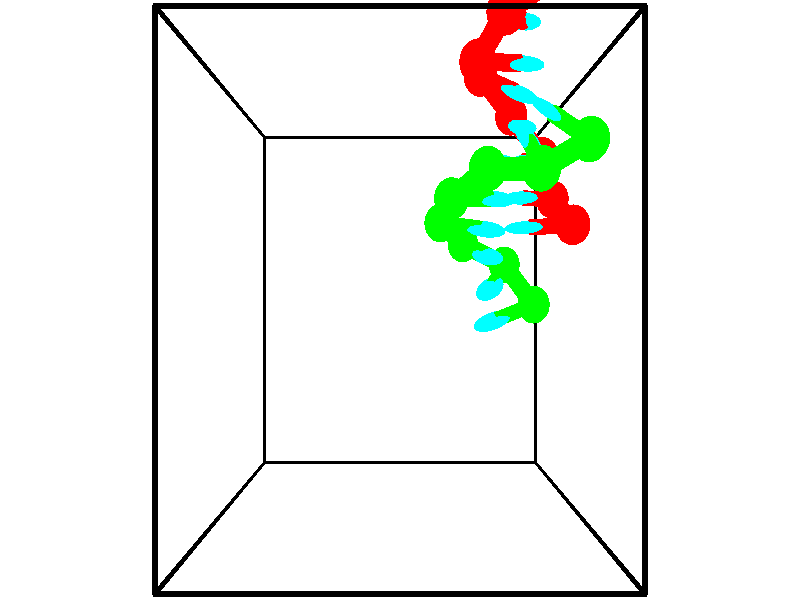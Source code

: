 // switches for output
#declare DRAW_BASES = 1; // possible values are 0, 1; only relevant for DNA ribbons
#declare DRAW_BASES_TYPE = 3; // possible values are 1, 2, 3; only relevant for DNA ribbons
#declare DRAW_FOG = 0; // set to 1 to enable fog

#include "colors.inc"

#include "transforms.inc"
background { rgb <1, 1, 1>}

#default {
   normal{
       ripples 0.25
       frequency 0.20
       turbulence 0.2
       lambda 5
   }
	finish {
		phong 0.1
		phong_size 40.
	}
}

// original window dimensions: 1024x640


// camera settings

camera {
	sky <-0, 1, 0>
	up <-0, 1, 0>
	right 1.6 * <1, 0, 0>
	location <2.5, 2.5, 11.1562>
	look_at <2.5, 2.5, 2.5>
	direction <0, 0, -8.6562>
	angle 67.0682
}


# declare cpy_camera_pos = <2.5, 2.5, 11.1562>;
# if (DRAW_FOG = 1)
fog {
	fog_type 2
	up vnormalize(cpy_camera_pos)
	color rgbt<1,1,1,0.3>
	distance 1e-5
	fog_alt 3e-3
	fog_offset 4
}
# end


// LIGHTS

# declare lum = 6;
global_settings {
	ambient_light rgb lum * <0.05, 0.05, 0.05>
	max_trace_level 15
}# declare cpy_direct_light_amount = 0.25;
light_source
{	1000 * <-1, -1, 1>,
	rgb lum * cpy_direct_light_amount
	parallel
}

light_source
{	1000 * <1, 1, -1>,
	rgb lum * cpy_direct_light_amount
	parallel
}

// strand 0

// nucleotide -1

// particle -1
sphere {
	<4.529098, 5.970917, 3.531316> 0.250000
	pigment { color rgbt <1,0,0,0> }
	no_shadow
}
cylinder {
	<4.373035, 6.062931, 3.174696>,  <4.279398, 6.118139, 2.960724>, 0.100000
	pigment { color rgbt <1,0,0,0> }
	no_shadow
}
cylinder {
	<4.373035, 6.062931, 3.174696>,  <4.529098, 5.970917, 3.531316>, 0.100000
	pigment { color rgbt <1,0,0,0> }
	no_shadow
}

// particle -1
sphere {
	<4.373035, 6.062931, 3.174696> 0.100000
	pigment { color rgbt <1,0,0,0> }
	no_shadow
}
sphere {
	0, 1
	scale<0.080000,0.200000,0.300000>
	matrix <-0.005329, -0.968837, -0.247643,
		-0.920734, -0.091868, 0.379222,
		-0.390155, 0.230035, -0.891551,
		4.255989, 6.131941, 2.907231>
	pigment { color rgbt <0,1,1,0> }
	no_shadow
}
cylinder {
	<3.863931, 5.599683, 3.396153>,  <4.529098, 5.970917, 3.531316>, 0.130000
	pigment { color rgbt <1,0,0,0> }
	no_shadow
}

// nucleotide -1

// particle -1
sphere {
	<3.863931, 5.599683, 3.396153> 0.250000
	pigment { color rgbt <1,0,0,0> }
	no_shadow
}
cylinder {
	<4.073170, 5.659996, 3.060621>,  <4.198713, 5.696184, 2.859302>, 0.100000
	pigment { color rgbt <1,0,0,0> }
	no_shadow
}
cylinder {
	<4.073170, 5.659996, 3.060621>,  <3.863931, 5.599683, 3.396153>, 0.100000
	pigment { color rgbt <1,0,0,0> }
	no_shadow
}

// particle -1
sphere {
	<4.073170, 5.659996, 3.060621> 0.100000
	pigment { color rgbt <1,0,0,0> }
	no_shadow
}
sphere {
	0, 1
	scale<0.080000,0.200000,0.300000>
	matrix <0.010256, -0.985268, -0.170709,
		-0.852212, 0.080694, -0.516937,
		0.523097, 0.150782, -0.838829,
		4.230099, 5.705231, 2.808973>
	pigment { color rgbt <0,1,1,0> }
	no_shadow
}
cylinder {
	<3.573746, 5.255318, 2.791116>,  <3.863931, 5.599683, 3.396153>, 0.130000
	pigment { color rgbt <1,0,0,0> }
	no_shadow
}

// nucleotide -1

// particle -1
sphere {
	<3.573746, 5.255318, 2.791116> 0.250000
	pigment { color rgbt <1,0,0,0> }
	no_shadow
}
cylinder {
	<3.962492, 5.272392, 2.698462>,  <4.195740, 5.282637, 2.642869>, 0.100000
	pigment { color rgbt <1,0,0,0> }
	no_shadow
}
cylinder {
	<3.962492, 5.272392, 2.698462>,  <3.573746, 5.255318, 2.791116>, 0.100000
	pigment { color rgbt <1,0,0,0> }
	no_shadow
}

// particle -1
sphere {
	<3.962492, 5.272392, 2.698462> 0.100000
	pigment { color rgbt <1,0,0,0> }
	no_shadow
}
sphere {
	0, 1
	scale<0.080000,0.200000,0.300000>
	matrix <-0.085575, -0.852247, -0.516092,
		-0.219440, 0.521394, -0.824617,
		0.971866, 0.042685, -0.231636,
		4.254052, 5.285198, 2.628971>
	pigment { color rgbt <0,1,1,0> }
	no_shadow
}
cylinder {
	<3.706622, 5.295705, 2.119915>,  <3.573746, 5.255318, 2.791116>, 0.130000
	pigment { color rgbt <1,0,0,0> }
	no_shadow
}

// nucleotide -1

// particle -1
sphere {
	<3.706622, 5.295705, 2.119915> 0.250000
	pigment { color rgbt <1,0,0,0> }
	no_shadow
}
cylinder {
	<3.997524, 5.112869, 2.324724>,  <4.172066, 5.003168, 2.447610>, 0.100000
	pigment { color rgbt <1,0,0,0> }
	no_shadow
}
cylinder {
	<3.997524, 5.112869, 2.324724>,  <3.706622, 5.295705, 2.119915>, 0.100000
	pigment { color rgbt <1,0,0,0> }
	no_shadow
}

// particle -1
sphere {
	<3.997524, 5.112869, 2.324724> 0.100000
	pigment { color rgbt <1,0,0,0> }
	no_shadow
}
sphere {
	0, 1
	scale<0.080000,0.200000,0.300000>
	matrix <-0.193662, -0.852335, -0.485820,
		0.658479, 0.254156, -0.708386,
		0.727256, -0.457089, 0.512024,
		4.215701, 4.975742, 2.478331>
	pigment { color rgbt <0,1,1,0> }
	no_shadow
}
cylinder {
	<4.265347, 4.931750, 1.571465>,  <3.706622, 5.295705, 2.119915>, 0.130000
	pigment { color rgbt <1,0,0,0> }
	no_shadow
}

// nucleotide -1

// particle -1
sphere {
	<4.265347, 4.931750, 1.571465> 0.250000
	pigment { color rgbt <1,0,0,0> }
	no_shadow
}
cylinder {
	<4.291733, 4.764160, 1.933704>,  <4.307564, 4.663606, 2.151048>, 0.100000
	pigment { color rgbt <1,0,0,0> }
	no_shadow
}
cylinder {
	<4.291733, 4.764160, 1.933704>,  <4.265347, 4.931750, 1.571465>, 0.100000
	pigment { color rgbt <1,0,0,0> }
	no_shadow
}

// particle -1
sphere {
	<4.291733, 4.764160, 1.933704> 0.100000
	pigment { color rgbt <1,0,0,0> }
	no_shadow
}
sphere {
	0, 1
	scale<0.080000,0.200000,0.300000>
	matrix <0.004122, -0.907453, -0.420134,
		0.997814, 0.031447, -0.058133,
		0.065965, -0.418976, 0.905598,
		4.311522, 4.638467, 2.205384>
	pigment { color rgbt <0,1,1,0> }
	no_shadow
}
cylinder {
	<4.768487, 4.413491, 1.510997>,  <4.265347, 4.931750, 1.571465>, 0.130000
	pigment { color rgbt <1,0,0,0> }
	no_shadow
}

// nucleotide -1

// particle -1
sphere {
	<4.768487, 4.413491, 1.510997> 0.250000
	pigment { color rgbt <1,0,0,0> }
	no_shadow
}
cylinder {
	<4.526224, 4.314789, 1.813597>,  <4.380866, 4.255568, 1.995156>, 0.100000
	pigment { color rgbt <1,0,0,0> }
	no_shadow
}
cylinder {
	<4.526224, 4.314789, 1.813597>,  <4.768487, 4.413491, 1.510997>, 0.100000
	pigment { color rgbt <1,0,0,0> }
	no_shadow
}

// particle -1
sphere {
	<4.526224, 4.314789, 1.813597> 0.100000
	pigment { color rgbt <1,0,0,0> }
	no_shadow
}
sphere {
	0, 1
	scale<0.080000,0.200000,0.300000>
	matrix <0.094469, -0.966277, -0.239549,
		0.790098, -0.073619, 0.608544,
		-0.605658, -0.246756, 0.756499,
		4.344527, 4.240762, 2.040546>
	pigment { color rgbt <0,1,1,0> }
	no_shadow
}
cylinder {
	<4.923487, 3.832571, 1.553040>,  <4.768487, 4.413491, 1.510997>, 0.130000
	pigment { color rgbt <1,0,0,0> }
	no_shadow
}

// nucleotide -1

// particle -1
sphere {
	<4.923487, 3.832571, 1.553040> 0.250000
	pigment { color rgbt <1,0,0,0> }
	no_shadow
}
cylinder {
	<4.592203, 3.812115, 1.776272>,  <4.393433, 3.799841, 1.910211>, 0.100000
	pigment { color rgbt <1,0,0,0> }
	no_shadow
}
cylinder {
	<4.592203, 3.812115, 1.776272>,  <4.923487, 3.832571, 1.553040>, 0.100000
	pigment { color rgbt <1,0,0,0> }
	no_shadow
}

// particle -1
sphere {
	<4.592203, 3.812115, 1.776272> 0.100000
	pigment { color rgbt <1,0,0,0> }
	no_shadow
}
sphere {
	0, 1
	scale<0.080000,0.200000,0.300000>
	matrix <0.040686, -0.998687, -0.031137,
		0.558939, -0.003082, 0.829203,
		-0.828210, -0.051141, 0.558079,
		4.343740, 3.796772, 1.943696>
	pigment { color rgbt <0,1,1,0> }
	no_shadow
}
cylinder {
	<5.064379, 3.429090, 2.198134>,  <4.923487, 3.832571, 1.553040>, 0.130000
	pigment { color rgbt <1,0,0,0> }
	no_shadow
}

// nucleotide -1

// particle -1
sphere {
	<5.064379, 3.429090, 2.198134> 0.250000
	pigment { color rgbt <1,0,0,0> }
	no_shadow
}
cylinder {
	<4.670860, 3.416653, 2.127504>,  <4.434749, 3.409190, 2.085126>, 0.100000
	pigment { color rgbt <1,0,0,0> }
	no_shadow
}
cylinder {
	<4.670860, 3.416653, 2.127504>,  <5.064379, 3.429090, 2.198134>, 0.100000
	pigment { color rgbt <1,0,0,0> }
	no_shadow
}

// particle -1
sphere {
	<4.670860, 3.416653, 2.127504> 0.100000
	pigment { color rgbt <1,0,0,0> }
	no_shadow
}
sphere {
	0, 1
	scale<0.080000,0.200000,0.300000>
	matrix <0.050470, -0.993049, -0.106329,
		-0.172041, -0.113518, 0.978527,
		-0.983796, -0.031094, -0.176575,
		4.375721, 3.407325, 2.074532>
	pigment { color rgbt <0,1,1,0> }
	no_shadow
}
// strand 1

// nucleotide -1

// particle -1
sphere {
	<4.621456, 2.438663, 1.561014> 0.250000
	pigment { color rgbt <0,1,0,0> }
	no_shadow
}
cylinder {
	<4.242252, 2.314339, 1.588363>,  <4.014730, 2.239744, 1.604772>, 0.100000
	pigment { color rgbt <0,1,0,0> }
	no_shadow
}
cylinder {
	<4.242252, 2.314339, 1.588363>,  <4.621456, 2.438663, 1.561014>, 0.100000
	pigment { color rgbt <0,1,0,0> }
	no_shadow
}

// particle -1
sphere {
	<4.242252, 2.314339, 1.588363> 0.100000
	pigment { color rgbt <0,1,0,0> }
	no_shadow
}
sphere {
	0, 1
	scale<0.080000,0.200000,0.300000>
	matrix <-0.258134, 0.876653, 0.406013,
		-0.186131, 0.367255, -0.911306,
		-0.948009, -0.310811, 0.068371,
		3.957850, 2.221095, 1.608874>
	pigment { color rgbt <0,1,1,0> }
	no_shadow
}
cylinder {
	<4.226123, 2.987598, 1.160137>,  <4.621456, 2.438663, 1.561014>, 0.130000
	pigment { color rgbt <0,1,0,0> }
	no_shadow
}

// nucleotide -1

// particle -1
sphere {
	<4.226123, 2.987598, 1.160137> 0.250000
	pigment { color rgbt <0,1,0,0> }
	no_shadow
}
cylinder {
	<4.045792, 2.794060, 1.460176>,  <3.937593, 2.677937, 1.640200>, 0.100000
	pigment { color rgbt <0,1,0,0> }
	no_shadow
}
cylinder {
	<4.045792, 2.794060, 1.460176>,  <4.226123, 2.987598, 1.160137>, 0.100000
	pigment { color rgbt <0,1,0,0> }
	no_shadow
}

// particle -1
sphere {
	<4.045792, 2.794060, 1.460176> 0.100000
	pigment { color rgbt <0,1,0,0> }
	no_shadow
}
sphere {
	0, 1
	scale<0.080000,0.200000,0.300000>
	matrix <-0.215979, 0.874501, 0.434282,
		-0.866088, 0.033781, -0.498749,
		-0.450828, -0.483845, 0.750099,
		3.910543, 2.648906, 1.685206>
	pigment { color rgbt <0,1,1,0> }
	no_shadow
}
cylinder {
	<3.536507, 3.268695, 1.198559>,  <4.226123, 2.987598, 1.160137>, 0.130000
	pigment { color rgbt <0,1,0,0> }
	no_shadow
}

// nucleotide -1

// particle -1
sphere {
	<3.536507, 3.268695, 1.198559> 0.250000
	pigment { color rgbt <0,1,0,0> }
	no_shadow
}
cylinder {
	<3.720165, 3.151398, 1.533986>,  <3.830360, 3.081020, 1.735242>, 0.100000
	pigment { color rgbt <0,1,0,0> }
	no_shadow
}
cylinder {
	<3.720165, 3.151398, 1.533986>,  <3.536507, 3.268695, 1.198559>, 0.100000
	pigment { color rgbt <0,1,0,0> }
	no_shadow
}

// particle -1
sphere {
	<3.720165, 3.151398, 1.533986> 0.100000
	pigment { color rgbt <0,1,0,0> }
	no_shadow
}
sphere {
	0, 1
	scale<0.080000,0.200000,0.300000>
	matrix <-0.073754, 0.928106, 0.364937,
		-0.885294, -0.229407, 0.404508,
		0.459145, -0.293242, 0.838567,
		3.857909, 3.063425, 1.785556>
	pigment { color rgbt <0,1,1,0> }
	no_shadow
}
cylinder {
	<3.128437, 3.493337, 1.811410>,  <3.536507, 3.268695, 1.198559>, 0.130000
	pigment { color rgbt <0,1,0,0> }
	no_shadow
}

// nucleotide -1

// particle -1
sphere {
	<3.128437, 3.493337, 1.811410> 0.250000
	pigment { color rgbt <0,1,0,0> }
	no_shadow
}
cylinder {
	<3.510265, 3.437103, 1.916506>,  <3.739362, 3.403363, 1.979563>, 0.100000
	pigment { color rgbt <0,1,0,0> }
	no_shadow
}
cylinder {
	<3.510265, 3.437103, 1.916506>,  <3.128437, 3.493337, 1.811410>, 0.100000
	pigment { color rgbt <0,1,0,0> }
	no_shadow
}

// particle -1
sphere {
	<3.510265, 3.437103, 1.916506> 0.100000
	pigment { color rgbt <0,1,0,0> }
	no_shadow
}
sphere {
	0, 1
	scale<0.080000,0.200000,0.300000>
	matrix <0.012425, 0.899728, 0.436275,
		-0.297727, -0.413190, 0.860600,
		0.954570, -0.140584, 0.262739,
		3.796636, 3.394928, 1.995328>
	pigment { color rgbt <0,1,1,0> }
	no_shadow
}
cylinder {
	<3.239168, 3.712508, 2.502331>,  <3.128437, 3.493337, 1.811410>, 0.130000
	pigment { color rgbt <0,1,0,0> }
	no_shadow
}

// nucleotide -1

// particle -1
sphere {
	<3.239168, 3.712508, 2.502331> 0.250000
	pigment { color rgbt <0,1,0,0> }
	no_shadow
}
cylinder {
	<3.618229, 3.727058, 2.375441>,  <3.845665, 3.735789, 2.299306>, 0.100000
	pigment { color rgbt <0,1,0,0> }
	no_shadow
}
cylinder {
	<3.618229, 3.727058, 2.375441>,  <3.239168, 3.712508, 2.502331>, 0.100000
	pigment { color rgbt <0,1,0,0> }
	no_shadow
}

// particle -1
sphere {
	<3.618229, 3.727058, 2.375441> 0.100000
	pigment { color rgbt <0,1,0,0> }
	no_shadow
}
sphere {
	0, 1
	scale<0.080000,0.200000,0.300000>
	matrix <0.105189, 0.902468, 0.417717,
		0.301482, -0.429219, 0.851399,
		0.947652, 0.036376, -0.317227,
		3.902524, 3.737971, 2.280272>
	pigment { color rgbt <0,1,1,0> }
	no_shadow
}
cylinder {
	<3.662570, 3.952228, 3.139066>,  <3.239168, 3.712508, 2.502331>, 0.130000
	pigment { color rgbt <0,1,0,0> }
	no_shadow
}

// nucleotide -1

// particle -1
sphere {
	<3.662570, 3.952228, 3.139066> 0.250000
	pigment { color rgbt <0,1,0,0> }
	no_shadow
}
cylinder {
	<3.878151, 4.038132, 2.813266>,  <4.007499, 4.089674, 2.617786>, 0.100000
	pigment { color rgbt <0,1,0,0> }
	no_shadow
}
cylinder {
	<3.878151, 4.038132, 2.813266>,  <3.662570, 3.952228, 3.139066>, 0.100000
	pigment { color rgbt <0,1,0,0> }
	no_shadow
}

// particle -1
sphere {
	<3.878151, 4.038132, 2.813266> 0.100000
	pigment { color rgbt <0,1,0,0> }
	no_shadow
}
sphere {
	0, 1
	scale<0.080000,0.200000,0.300000>
	matrix <0.367159, 0.810367, 0.456617,
		0.758107, -0.545145, 0.357898,
		0.538951, 0.214759, -0.814500,
		4.039836, 4.102559, 2.568916>
	pigment { color rgbt <0,1,1,0> }
	no_shadow
}
cylinder {
	<4.352346, 3.934020, 3.263078>,  <3.662570, 3.952228, 3.139066>, 0.130000
	pigment { color rgbt <0,1,0,0> }
	no_shadow
}

// nucleotide -1

// particle -1
sphere {
	<4.352346, 3.934020, 3.263078> 0.250000
	pigment { color rgbt <0,1,0,0> }
	no_shadow
}
cylinder {
	<4.319267, 4.181671, 2.950708>,  <4.299420, 4.330262, 2.763287>, 0.100000
	pigment { color rgbt <0,1,0,0> }
	no_shadow
}
cylinder {
	<4.319267, 4.181671, 2.950708>,  <4.352346, 3.934020, 3.263078>, 0.100000
	pigment { color rgbt <0,1,0,0> }
	no_shadow
}

// particle -1
sphere {
	<4.319267, 4.181671, 2.950708> 0.100000
	pigment { color rgbt <0,1,0,0> }
	no_shadow
}
sphere {
	0, 1
	scale<0.080000,0.200000,0.300000>
	matrix <0.468638, 0.715720, 0.517807,
		0.879511, -0.323149, -0.349335,
		-0.082697, 0.619128, -0.780923,
		4.294458, 4.367410, 2.716431>
	pigment { color rgbt <0,1,1,0> }
	no_shadow
}
cylinder {
	<5.010065, 4.268638, 3.187365>,  <4.352346, 3.934020, 3.263078>, 0.130000
	pigment { color rgbt <0,1,0,0> }
	no_shadow
}

// nucleotide -1

// particle -1
sphere {
	<5.010065, 4.268638, 3.187365> 0.250000
	pigment { color rgbt <0,1,0,0> }
	no_shadow
}
cylinder {
	<4.745296, 4.500298, 2.997018>,  <4.586436, 4.639293, 2.882810>, 0.100000
	pigment { color rgbt <0,1,0,0> }
	no_shadow
}
cylinder {
	<4.745296, 4.500298, 2.997018>,  <5.010065, 4.268638, 3.187365>, 0.100000
	pigment { color rgbt <0,1,0,0> }
	no_shadow
}

// particle -1
sphere {
	<4.745296, 4.500298, 2.997018> 0.100000
	pigment { color rgbt <0,1,0,0> }
	no_shadow
}
sphere {
	0, 1
	scale<0.080000,0.200000,0.300000>
	matrix <0.437606, 0.814002, 0.381971,
		0.608574, 0.044593, -0.792243,
		-0.661920, 0.579148, -0.475867,
		4.546721, 4.674042, 2.854258>
	pigment { color rgbt <0,1,1,0> }
	no_shadow
}
// box output
cylinder {
	<0.000000, 0.000000, 0.000000>,  <5.000000, 0.000000, 0.000000>, 0.025000
	pigment { color rgbt <0,0,0,0> }
	no_shadow
}
cylinder {
	<0.000000, 0.000000, 0.000000>,  <0.000000, 5.000000, 0.000000>, 0.025000
	pigment { color rgbt <0,0,0,0> }
	no_shadow
}
cylinder {
	<0.000000, 0.000000, 0.000000>,  <0.000000, 0.000000, 5.000000>, 0.025000
	pigment { color rgbt <0,0,0,0> }
	no_shadow
}
cylinder {
	<5.000000, 5.000000, 5.000000>,  <0.000000, 5.000000, 5.000000>, 0.025000
	pigment { color rgbt <0,0,0,0> }
	no_shadow
}
cylinder {
	<5.000000, 5.000000, 5.000000>,  <5.000000, 0.000000, 5.000000>, 0.025000
	pigment { color rgbt <0,0,0,0> }
	no_shadow
}
cylinder {
	<5.000000, 5.000000, 5.000000>,  <5.000000, 5.000000, 0.000000>, 0.025000
	pigment { color rgbt <0,0,0,0> }
	no_shadow
}
cylinder {
	<0.000000, 0.000000, 5.000000>,  <0.000000, 5.000000, 5.000000>, 0.025000
	pigment { color rgbt <0,0,0,0> }
	no_shadow
}
cylinder {
	<0.000000, 0.000000, 5.000000>,  <5.000000, 0.000000, 5.000000>, 0.025000
	pigment { color rgbt <0,0,0,0> }
	no_shadow
}
cylinder {
	<5.000000, 5.000000, 0.000000>,  <0.000000, 5.000000, 0.000000>, 0.025000
	pigment { color rgbt <0,0,0,0> }
	no_shadow
}
cylinder {
	<5.000000, 5.000000, 0.000000>,  <5.000000, 0.000000, 0.000000>, 0.025000
	pigment { color rgbt <0,0,0,0> }
	no_shadow
}
cylinder {
	<5.000000, 0.000000, 5.000000>,  <5.000000, 0.000000, 0.000000>, 0.025000
	pigment { color rgbt <0,0,0,0> }
	no_shadow
}
cylinder {
	<0.000000, 5.000000, 0.000000>,  <0.000000, 5.000000, 5.000000>, 0.025000
	pigment { color rgbt <0,0,0,0> }
	no_shadow
}
// end of box output
